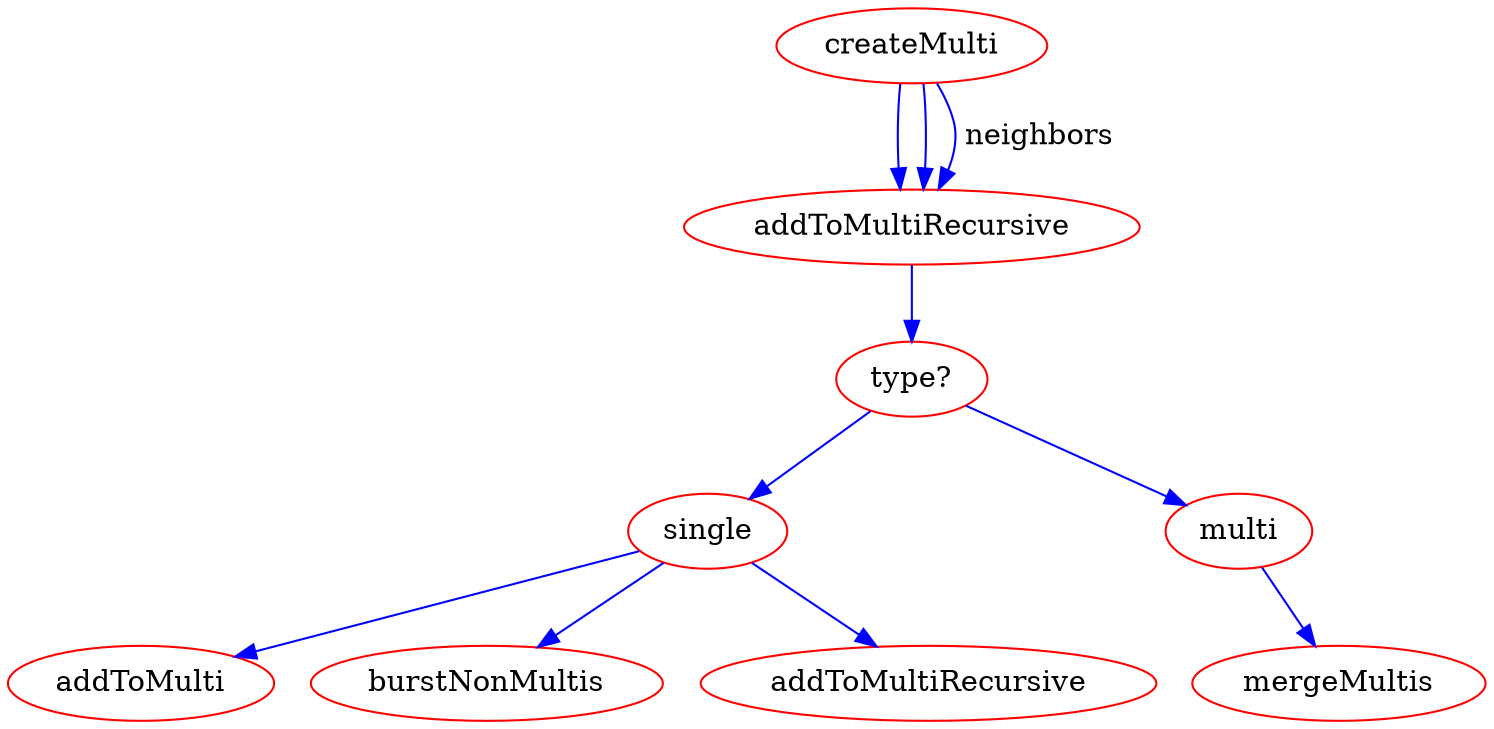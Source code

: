 
// dot createMulti.dot -Tpng -o createMulti.png

digraph createMulti {

edge [color=blue];
node [color=red];

createMulti -> addToMultiRecursive
createMulti -> addToMultiRecursive
createMulti -> addToMultiRecursive [label=" neighbors"]

addToMultiRecursive -> "type?"

"type?" -> single
single -> addToMulti
single -> burstNonMultis
single -> addToMultiRecursive2
addToMultiRecursive2 [label="addToMultiRecursive"]

"type?" -> multi
multi -> mergeMultis
}
